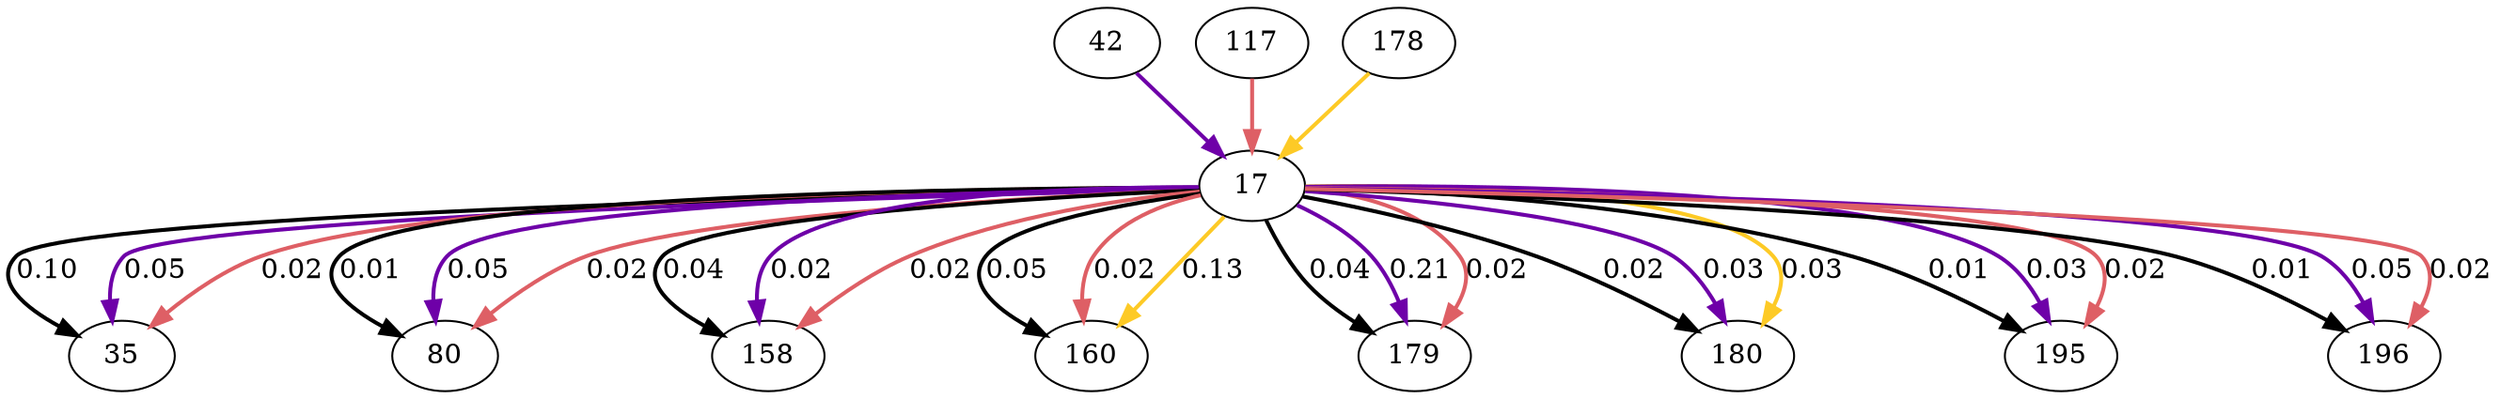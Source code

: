 digraph  {
42;
17;
35;
117;
80;
158;
160;
178;
179;
180;
195;
196;
42 -> 17  [color="#6e00a8", key=0, penwidth=2];
17 -> 35  [color=black, key=0, label="0.10", penwidth=2];
17 -> 35  [color="#6e00a8", key=1, label="0.05", penwidth=2];
17 -> 35  [color="#de5f65", key=2, label="0.02", penwidth=2];
17 -> 80  [color=black, key=0, label="0.01", penwidth=2];
17 -> 80  [color="#6e00a8", key=1, label="0.05", penwidth=2];
17 -> 80  [color="#de5f65", key=2, label="0.02", penwidth=2];
17 -> 158  [color=black, key=0, label="0.04", penwidth=2];
17 -> 158  [color="#6e00a8", key=1, label="0.02", penwidth=2];
17 -> 158  [color="#de5f65", key=2, label="0.02", penwidth=2];
17 -> 160  [color=black, key=0, label="0.05", penwidth=2];
17 -> 160  [color="#de5f65", key=1, label="0.02", penwidth=2];
17 -> 160  [color="#fdca26", key=2, label="0.13", penwidth=2];
17 -> 179  [color=black, key=0, label="0.04", penwidth=2];
17 -> 179  [color="#6e00a8", key=1, label="0.21", penwidth=2];
17 -> 179  [color="#de5f65", key=2, label="0.02", penwidth=2];
17 -> 180  [color=black, key=0, label="0.02", penwidth=2];
17 -> 180  [color="#6e00a8", key=1, label="0.03", penwidth=2];
17 -> 180  [color="#fdca26", key=2, label="0.03", penwidth=2];
17 -> 195  [color=black, key=0, label="0.01", penwidth=2];
17 -> 195  [color="#6e00a8", key=1, label="0.03", penwidth=2];
17 -> 195  [color="#de5f65", key=2, label="0.02", penwidth=2];
17 -> 196  [color=black, key=0, label="0.01", penwidth=2];
17 -> 196  [color="#6e00a8", key=1, label="0.05", penwidth=2];
17 -> 196  [color="#de5f65", key=2, label="0.02", penwidth=2];
117 -> 17  [color="#de5f65", key=0, penwidth=2];
178 -> 17  [color="#fdca26", key=0, penwidth=2];
}
